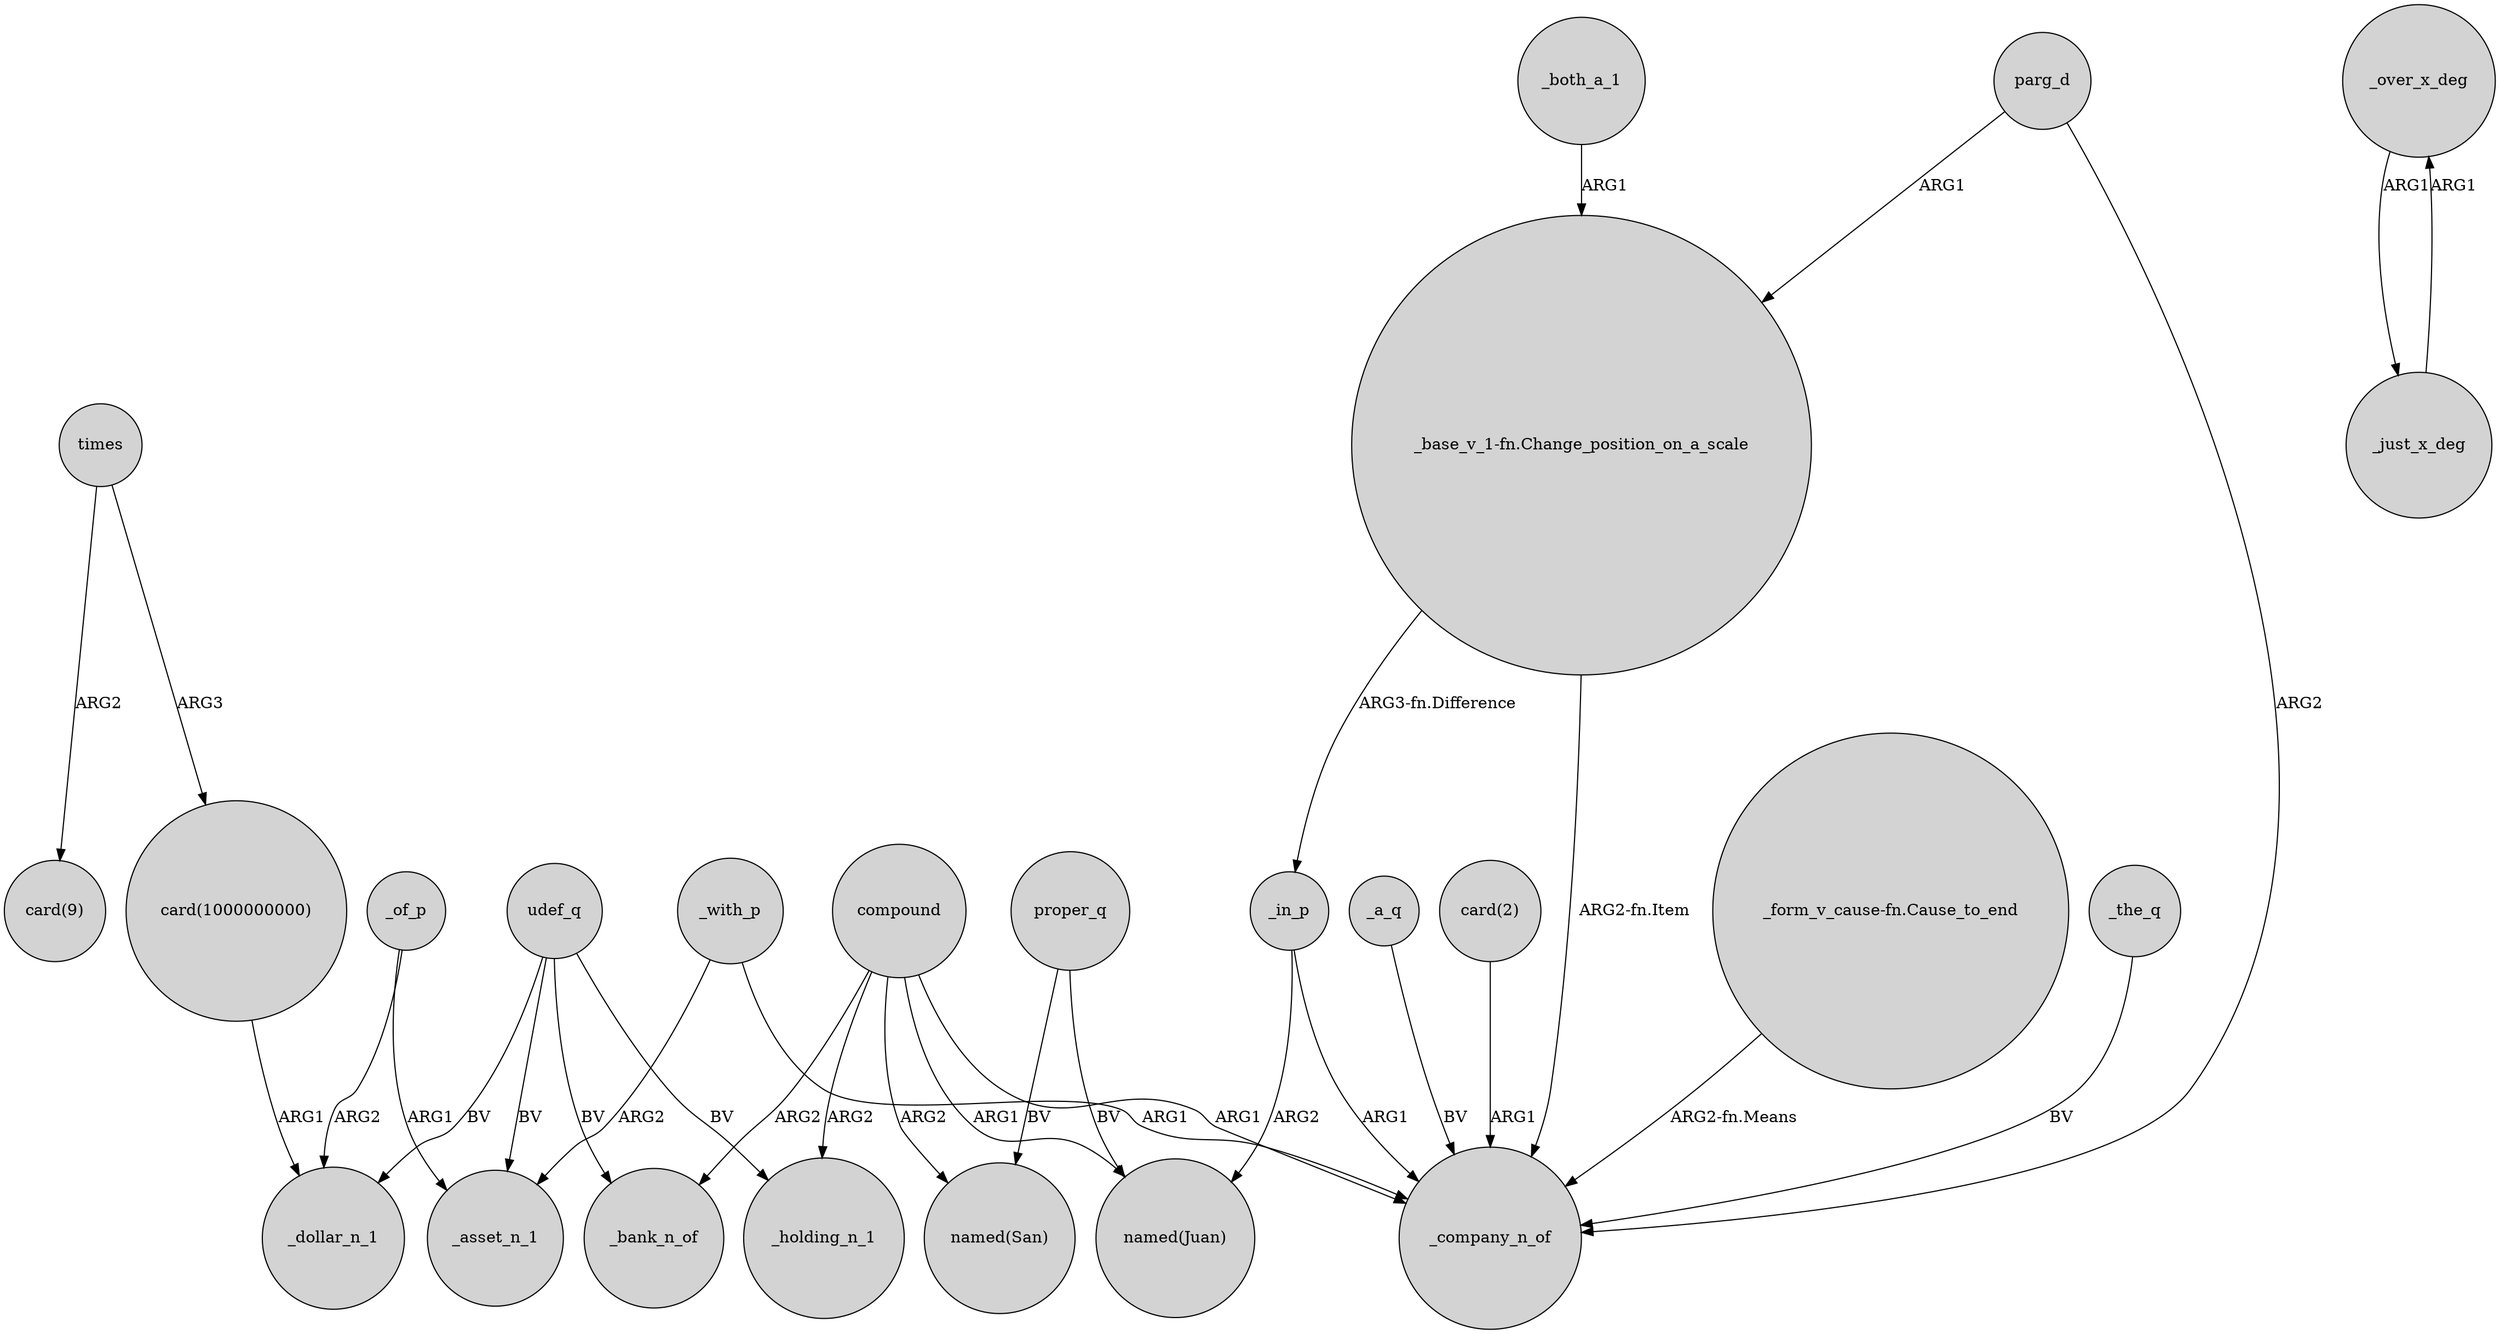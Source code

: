 digraph {
	node [shape=circle style=filled]
	"card(1000000000)" -> _dollar_n_1 [label=ARG1]
	_in_p -> "named(Juan)" [label=ARG2]
	parg_d -> "_base_v_1-fn.Change_position_on_a_scale" [label=ARG1]
	udef_q -> _holding_n_1 [label=BV]
	_of_p -> _asset_n_1 [label=ARG1]
	"_base_v_1-fn.Change_position_on_a_scale" -> _company_n_of [label="ARG2-fn.Item"]
	_in_p -> _company_n_of [label=ARG1]
	udef_q -> _bank_n_of [label=BV]
	_a_q -> _company_n_of [label=BV]
	compound -> _company_n_of [label=ARG1]
	parg_d -> _company_n_of [label=ARG2]
	times -> "card(1000000000)" [label=ARG3]
	udef_q -> _asset_n_1 [label=BV]
	_with_p -> _asset_n_1 [label=ARG2]
	_with_p -> _company_n_of [label=ARG1]
	compound -> "named(Juan)" [label=ARG1]
	compound -> _holding_n_1 [label=ARG2]
	_over_x_deg -> _just_x_deg [label=ARG1]
	udef_q -> _dollar_n_1 [label=BV]
	_just_x_deg -> _over_x_deg [label=ARG1]
	compound -> "named(San)" [label=ARG2]
	"card(2)" -> _company_n_of [label=ARG1]
	proper_q -> "named(San)" [label=BV]
	_of_p -> _dollar_n_1 [label=ARG2]
	"_form_v_cause-fn.Cause_to_end" -> _company_n_of [label="ARG2-fn.Means"]
	proper_q -> "named(Juan)" [label=BV]
	times -> "card(9)" [label=ARG2]
	_the_q -> _company_n_of [label=BV]
	"_base_v_1-fn.Change_position_on_a_scale" -> _in_p [label="ARG3-fn.Difference"]
	compound -> _bank_n_of [label=ARG2]
	_both_a_1 -> "_base_v_1-fn.Change_position_on_a_scale" [label=ARG1]
}
